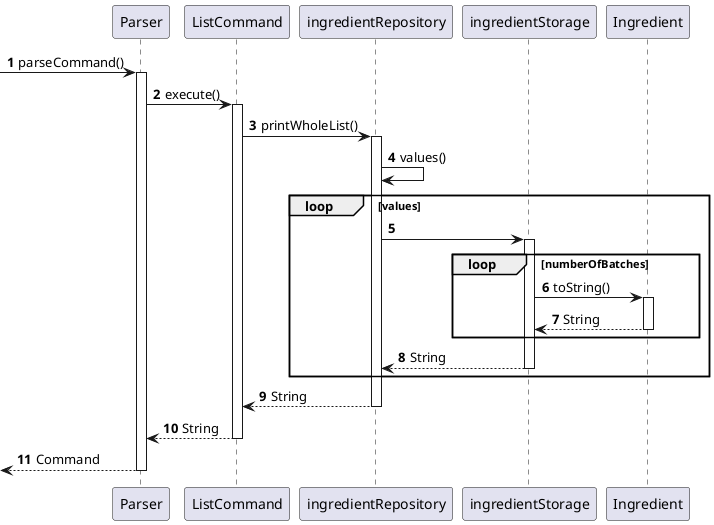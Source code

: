 @startuml
'https://plantuml.com/sequence-diagram

autonumber
 -> Parser: parseCommand()
activate Parser
Parser -> ListCommand: execute()
activate ListCommand
ListCommand -> ingredientRepository: printWholeList()
activate ingredientRepository
ingredientRepository -> ingredientRepository: values()

    loop values
        ingredientRepository -> ingredientStorage
        activate ingredientStorage

        loop numberOfBatches
            ingredientStorage -> Ingredient: toString()
            activate Ingredient
            Ingredient --> ingredientStorage: String
            deactivate Ingredient
        end
        ingredientStorage --> ingredientRepository: String
        deactivate ingredientStorage
    end

ingredientRepository --> ListCommand: String
deactivate ingredientRepository
ListCommand --> Parser: String
deactivate ListCommand
<-- Parser: Command
deactivate Parser

@enduml
